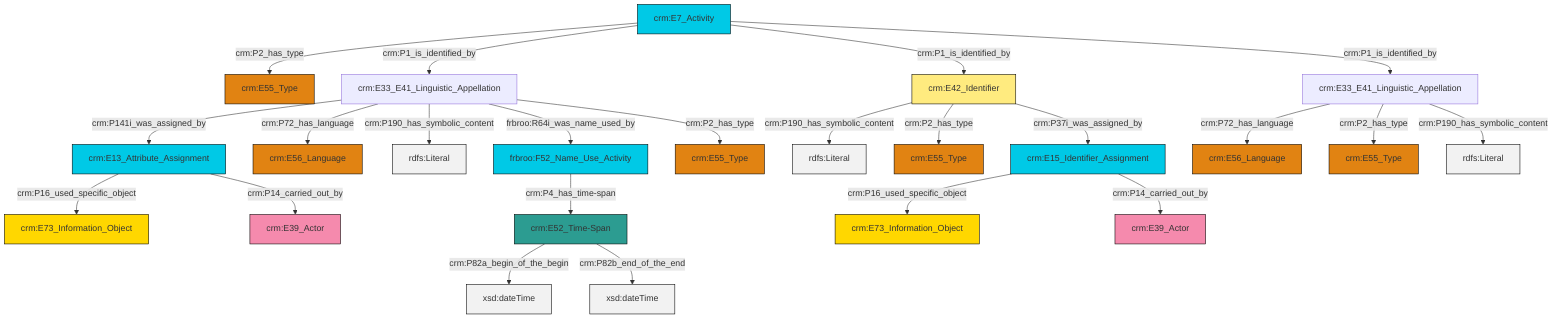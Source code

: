 graph TD
classDef Literal fill:#f2f2f2,stroke:#000000;
classDef CRM_Entity fill:#FFFFFF,stroke:#000000;
classDef Temporal_Entity fill:#00C9E6, stroke:#000000;
classDef Type fill:#E18312, stroke:#000000;
classDef Time-Span fill:#2C9C91, stroke:#000000;
classDef Appellation fill:#FFEB7F, stroke:#000000;
classDef Place fill:#008836, stroke:#000000;
classDef Persistent_Item fill:#B266B2, stroke:#000000;
classDef Conceptual_Object fill:#FFD700, stroke:#000000;
classDef Physical_Thing fill:#D2B48C, stroke:#000000;
classDef Actor fill:#f58aad, stroke:#000000;
classDef PC_Classes fill:#4ce600, stroke:#000000;
classDef Multi fill:#cccccc,stroke:#000000;

2["crm:E7_Activity"]:::Temporal_Entity -->|crm:P2_has_type| 3["crm:E55_Type"]:::Type
8["crm:E15_Identifier_Assignment"]:::Temporal_Entity -->|crm:P16_used_specific_object| 9["crm:E73_Information_Object"]:::Conceptual_Object
4["crm:E42_Identifier"]:::Appellation -->|crm:P190_has_symbolic_content| 10[rdfs:Literal]:::Literal
11["crm:E52_Time-Span"]:::Time-Span -->|crm:P82a_begin_of_the_begin| 12[xsd:dateTime]:::Literal
2["crm:E7_Activity"]:::Temporal_Entity -->|crm:P1_is_identified_by| 6["crm:E33_E41_Linguistic_Appellation"]:::Default
18["frbroo:F52_Name_Use_Activity"]:::Temporal_Entity -->|crm:P4_has_time-span| 11["crm:E52_Time-Span"]:::Time-Span
6["crm:E33_E41_Linguistic_Appellation"]:::Default -->|crm:P141i_was_assigned_by| 13["crm:E13_Attribute_Assignment"]:::Temporal_Entity
20["crm:E33_E41_Linguistic_Appellation"]:::Default -->|crm:P72_has_language| 15["crm:E56_Language"]:::Type
4["crm:E42_Identifier"]:::Appellation -->|crm:P2_has_type| 25["crm:E55_Type"]:::Type
6["crm:E33_E41_Linguistic_Appellation"]:::Default -->|crm:P72_has_language| 27["crm:E56_Language"]:::Type
2["crm:E7_Activity"]:::Temporal_Entity -->|crm:P1_is_identified_by| 4["crm:E42_Identifier"]:::Appellation
20["crm:E33_E41_Linguistic_Appellation"]:::Default -->|crm:P2_has_type| 29["crm:E55_Type"]:::Type
6["crm:E33_E41_Linguistic_Appellation"]:::Default -->|crm:P190_has_symbolic_content| 31[rdfs:Literal]:::Literal
6["crm:E33_E41_Linguistic_Appellation"]:::Default -->|frbroo:R64i_was_name_used_by| 18["frbroo:F52_Name_Use_Activity"]:::Temporal_Entity
8["crm:E15_Identifier_Assignment"]:::Temporal_Entity -->|crm:P14_carried_out_by| 0["crm:E39_Actor"]:::Actor
4["crm:E42_Identifier"]:::Appellation -->|crm:P37i_was_assigned_by| 8["crm:E15_Identifier_Assignment"]:::Temporal_Entity
2["crm:E7_Activity"]:::Temporal_Entity -->|crm:P1_is_identified_by| 20["crm:E33_E41_Linguistic_Appellation"]:::Default
13["crm:E13_Attribute_Assignment"]:::Temporal_Entity -->|crm:P16_used_specific_object| 32["crm:E73_Information_Object"]:::Conceptual_Object
20["crm:E33_E41_Linguistic_Appellation"]:::Default -->|crm:P190_has_symbolic_content| 39[rdfs:Literal]:::Literal
13["crm:E13_Attribute_Assignment"]:::Temporal_Entity -->|crm:P14_carried_out_by| 36["crm:E39_Actor"]:::Actor
6["crm:E33_E41_Linguistic_Appellation"]:::Default -->|crm:P2_has_type| 22["crm:E55_Type"]:::Type
11["crm:E52_Time-Span"]:::Time-Span -->|crm:P82b_end_of_the_end| 40[xsd:dateTime]:::Literal